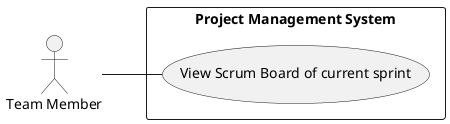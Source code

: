 @startuml
left to right direction

"Team Member"

rectangle "Project Management System"{
"Team Member" -- (View Scrum Board of current sprint)
}

@enduml